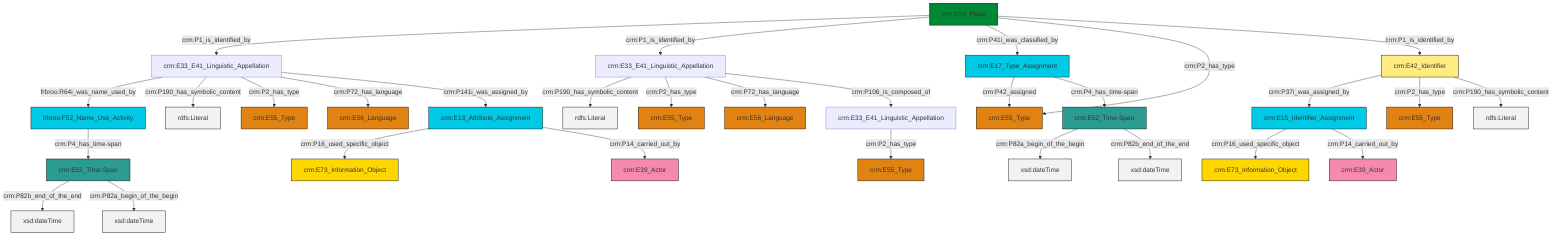 graph TD
classDef Literal fill:#f2f2f2,stroke:#000000;
classDef CRM_Entity fill:#FFFFFF,stroke:#000000;
classDef Temporal_Entity fill:#00C9E6, stroke:#000000;
classDef Type fill:#E18312, stroke:#000000;
classDef Time-Span fill:#2C9C91, stroke:#000000;
classDef Appellation fill:#FFEB7F, stroke:#000000;
classDef Place fill:#008836, stroke:#000000;
classDef Persistent_Item fill:#B266B2, stroke:#000000;
classDef Conceptual_Object fill:#FFD700, stroke:#000000;
classDef Physical_Thing fill:#D2B48C, stroke:#000000;
classDef Actor fill:#f58aad, stroke:#000000;
classDef PC_Classes fill:#4ce600, stroke:#000000;
classDef Multi fill:#cccccc,stroke:#000000;

2["crm:E42_Identifier"]:::Appellation -->|crm:P37i_was_assigned_by| 3["crm:E15_Identifier_Assignment"]:::Temporal_Entity
4["crm:E33_E41_Linguistic_Appellation"]:::Default -->|frbroo:R64i_was_name_used_by| 5["frbroo:F52_Name_Use_Activity"]:::Temporal_Entity
6["crm:E53_Place"]:::Place -->|crm:P1_is_identified_by| 4["crm:E33_E41_Linguistic_Appellation"]:::Default
7["crm:E33_E41_Linguistic_Appellation"]:::Default -->|crm:P190_has_symbolic_content| 9[rdfs:Literal]:::Literal
3["crm:E15_Identifier_Assignment"]:::Temporal_Entity -->|crm:P16_used_specific_object| 12["crm:E73_Information_Object"]:::Conceptual_Object
4["crm:E33_E41_Linguistic_Appellation"]:::Default -->|crm:P190_has_symbolic_content| 15[rdfs:Literal]:::Literal
4["crm:E33_E41_Linguistic_Appellation"]:::Default -->|crm:P2_has_type| 16["crm:E55_Type"]:::Type
17["crm:E17_Type_Assignment"]:::Temporal_Entity -->|crm:P42_assigned| 18["crm:E55_Type"]:::Type
22["crm:E52_Time-Span"]:::Time-Span -->|crm:P82a_begin_of_the_begin| 23[xsd:dateTime]:::Literal
0["crm:E13_Attribute_Assignment"]:::Temporal_Entity -->|crm:P16_used_specific_object| 19["crm:E73_Information_Object"]:::Conceptual_Object
2["crm:E42_Identifier"]:::Appellation -->|crm:P2_has_type| 13["crm:E55_Type"]:::Type
0["crm:E13_Attribute_Assignment"]:::Temporal_Entity -->|crm:P14_carried_out_by| 24["crm:E39_Actor"]:::Actor
7["crm:E33_E41_Linguistic_Appellation"]:::Default -->|crm:P2_has_type| 26["crm:E55_Type"]:::Type
6["crm:E53_Place"]:::Place -->|crm:P1_is_identified_by| 7["crm:E33_E41_Linguistic_Appellation"]:::Default
2["crm:E42_Identifier"]:::Appellation -->|crm:P190_has_symbolic_content| 28[rdfs:Literal]:::Literal
5["frbroo:F52_Name_Use_Activity"]:::Temporal_Entity -->|crm:P4_has_time-span| 33["crm:E52_Time-Span"]:::Time-Span
7["crm:E33_E41_Linguistic_Appellation"]:::Default -->|crm:P72_has_language| 34["crm:E56_Language"]:::Type
4["crm:E33_E41_Linguistic_Appellation"]:::Default -->|crm:P72_has_language| 36["crm:E56_Language"]:::Type
4["crm:E33_E41_Linguistic_Appellation"]:::Default -->|crm:P141i_was_assigned_by| 0["crm:E13_Attribute_Assignment"]:::Temporal_Entity
7["crm:E33_E41_Linguistic_Appellation"]:::Default -->|crm:P106_is_composed_of| 29["crm:E33_E41_Linguistic_Appellation"]:::Default
22["crm:E52_Time-Span"]:::Time-Span -->|crm:P82b_end_of_the_end| 41[xsd:dateTime]:::Literal
17["crm:E17_Type_Assignment"]:::Temporal_Entity -->|crm:P4_has_time-span| 22["crm:E52_Time-Span"]:::Time-Span
6["crm:E53_Place"]:::Place -->|crm:P41i_was_classified_by| 17["crm:E17_Type_Assignment"]:::Temporal_Entity
3["crm:E15_Identifier_Assignment"]:::Temporal_Entity -->|crm:P14_carried_out_by| 10["crm:E39_Actor"]:::Actor
6["crm:E53_Place"]:::Place -->|crm:P2_has_type| 18["crm:E55_Type"]:::Type
33["crm:E52_Time-Span"]:::Time-Span -->|crm:P82b_end_of_the_end| 46[xsd:dateTime]:::Literal
6["crm:E53_Place"]:::Place -->|crm:P1_is_identified_by| 2["crm:E42_Identifier"]:::Appellation
33["crm:E52_Time-Span"]:::Time-Span -->|crm:P82a_begin_of_the_begin| 47[xsd:dateTime]:::Literal
29["crm:E33_E41_Linguistic_Appellation"]:::Default -->|crm:P2_has_type| 31["crm:E55_Type"]:::Type